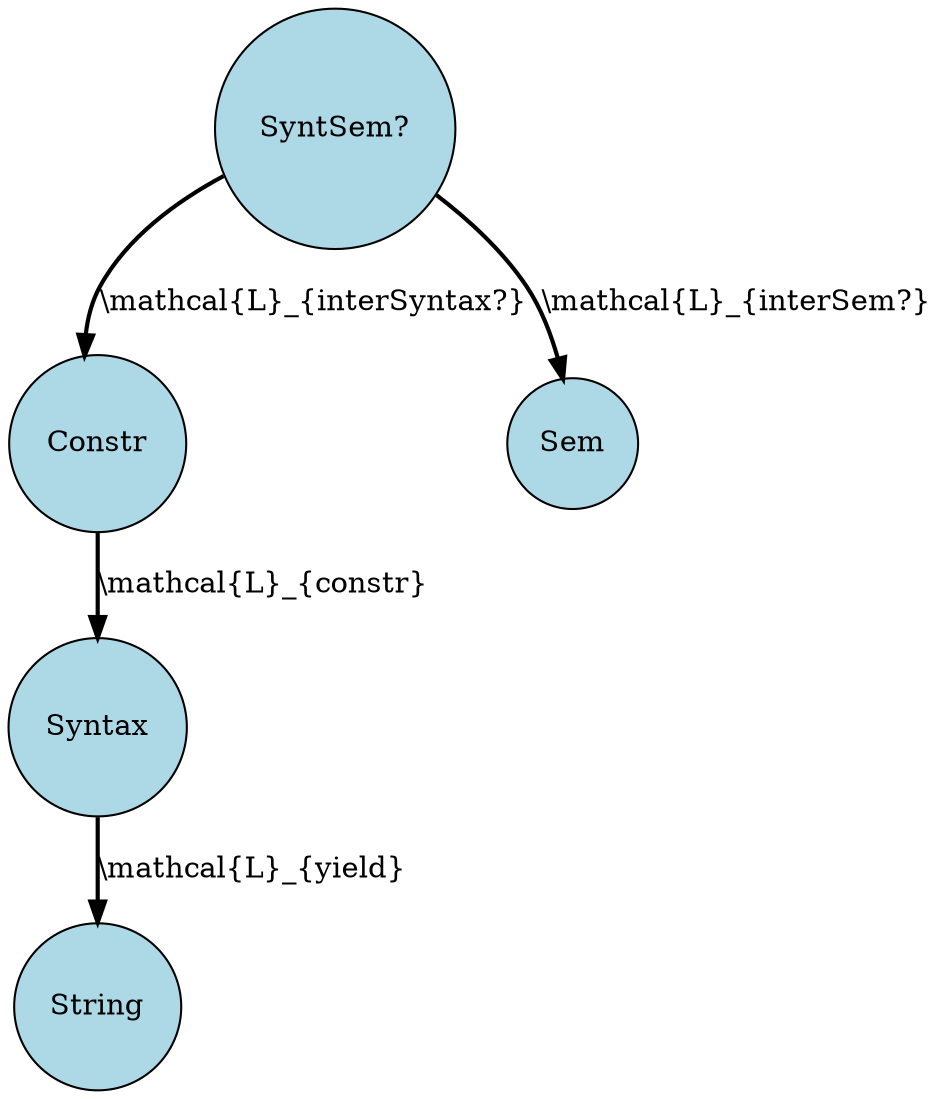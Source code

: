 strict digraph "fail1" {
  node [shape="circle",style="filled",fillcolor="lightblue"]
  edge [style="bold"]
  "SyntSem?" -> "Constr" [label="\\mathcal{L}_{interSyntax?}"]
  "Constr" -> "Syntax" [label="\\mathcal{L}_{constr}"]
  "Syntax" -> "String" [label="\\mathcal{L}_{yield}"]
  "SyntSem?" -> "Sem" [label="\\mathcal{L}_{interSem?}"]
}
